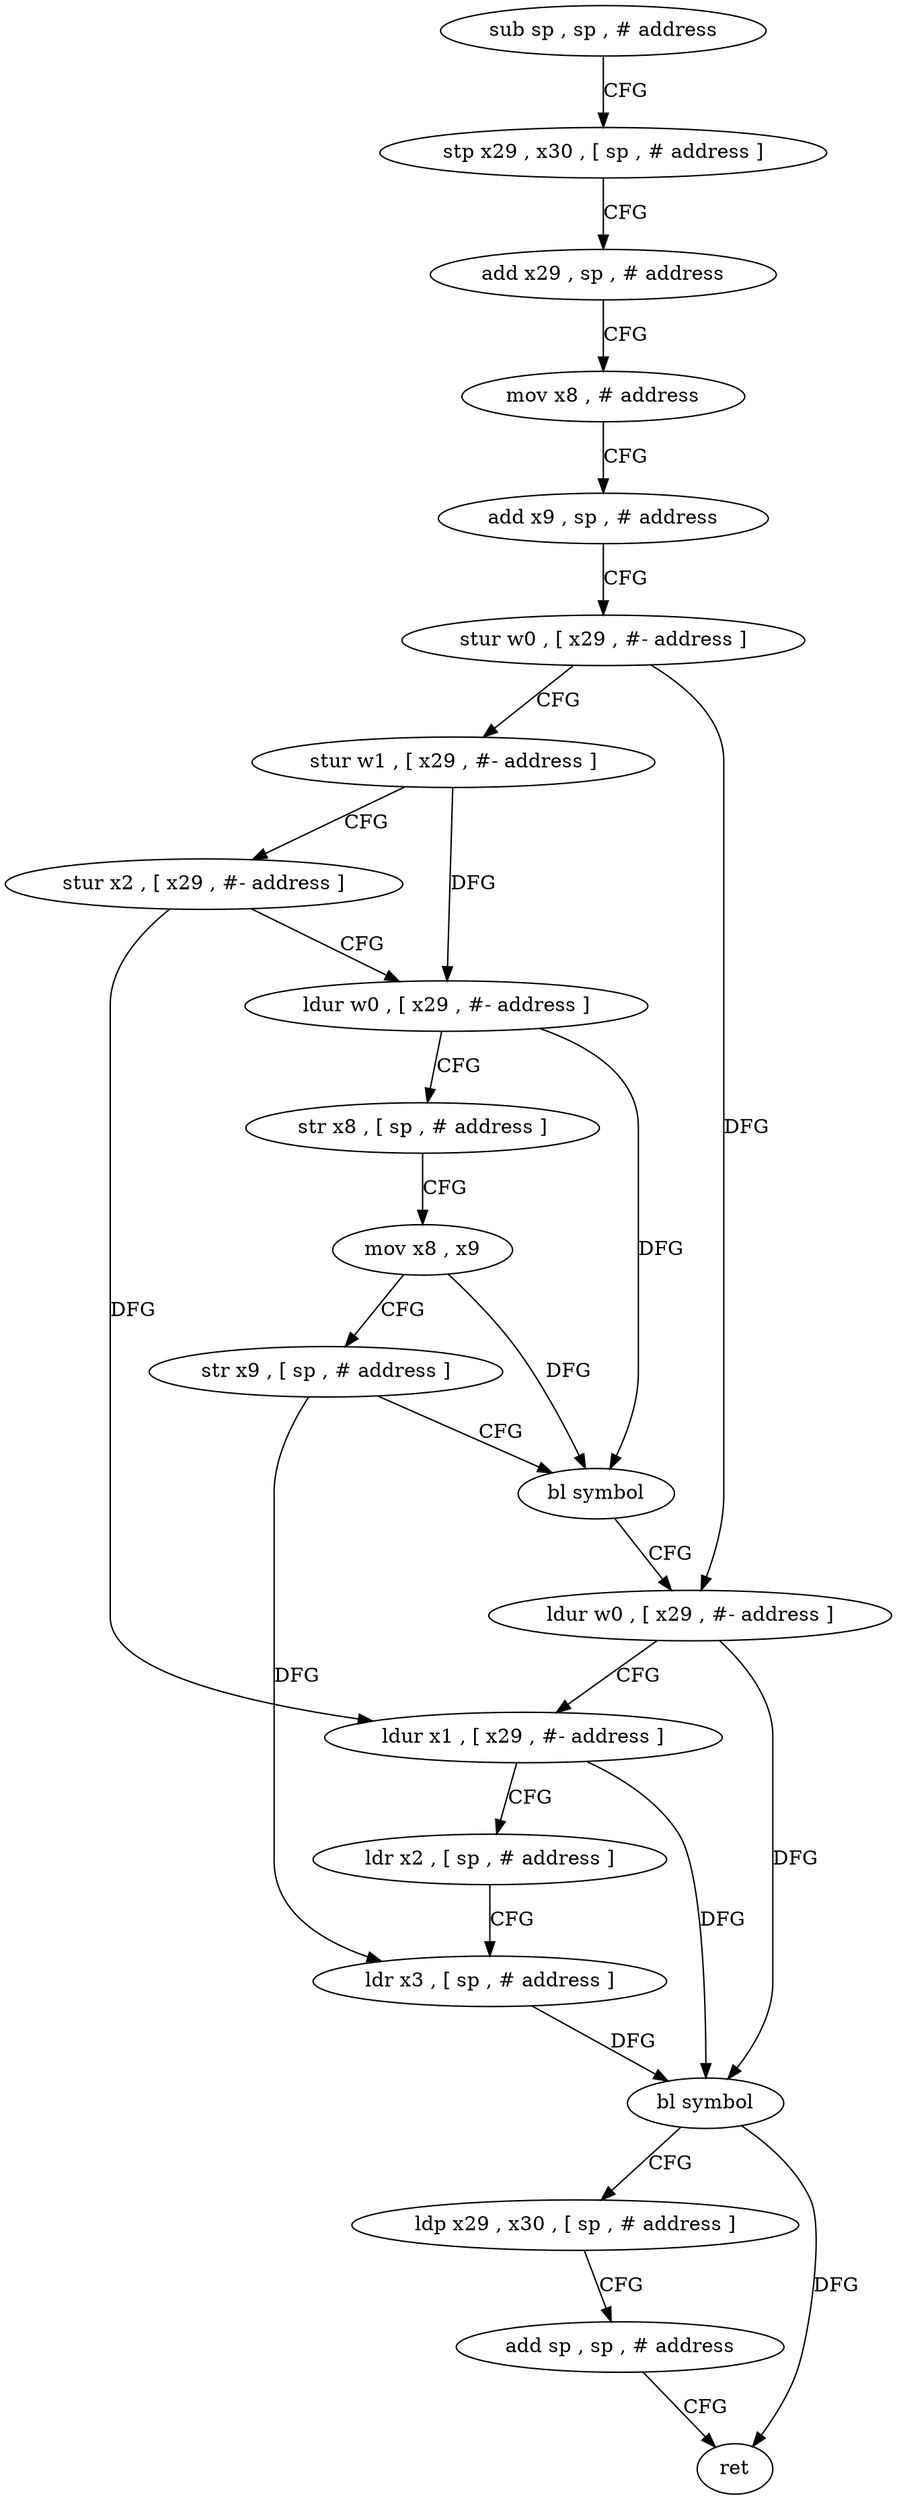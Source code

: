 digraph "func" {
"4220044" [label = "sub sp , sp , # address" ]
"4220048" [label = "stp x29 , x30 , [ sp , # address ]" ]
"4220052" [label = "add x29 , sp , # address" ]
"4220056" [label = "mov x8 , # address" ]
"4220060" [label = "add x9 , sp , # address" ]
"4220064" [label = "stur w0 , [ x29 , #- address ]" ]
"4220068" [label = "stur w1 , [ x29 , #- address ]" ]
"4220072" [label = "stur x2 , [ x29 , #- address ]" ]
"4220076" [label = "ldur w0 , [ x29 , #- address ]" ]
"4220080" [label = "str x8 , [ sp , # address ]" ]
"4220084" [label = "mov x8 , x9" ]
"4220088" [label = "str x9 , [ sp , # address ]" ]
"4220092" [label = "bl symbol" ]
"4220096" [label = "ldur w0 , [ x29 , #- address ]" ]
"4220100" [label = "ldur x1 , [ x29 , #- address ]" ]
"4220104" [label = "ldr x2 , [ sp , # address ]" ]
"4220108" [label = "ldr x3 , [ sp , # address ]" ]
"4220112" [label = "bl symbol" ]
"4220116" [label = "ldp x29 , x30 , [ sp , # address ]" ]
"4220120" [label = "add sp , sp , # address" ]
"4220124" [label = "ret" ]
"4220044" -> "4220048" [ label = "CFG" ]
"4220048" -> "4220052" [ label = "CFG" ]
"4220052" -> "4220056" [ label = "CFG" ]
"4220056" -> "4220060" [ label = "CFG" ]
"4220060" -> "4220064" [ label = "CFG" ]
"4220064" -> "4220068" [ label = "CFG" ]
"4220064" -> "4220096" [ label = "DFG" ]
"4220068" -> "4220072" [ label = "CFG" ]
"4220068" -> "4220076" [ label = "DFG" ]
"4220072" -> "4220076" [ label = "CFG" ]
"4220072" -> "4220100" [ label = "DFG" ]
"4220076" -> "4220080" [ label = "CFG" ]
"4220076" -> "4220092" [ label = "DFG" ]
"4220080" -> "4220084" [ label = "CFG" ]
"4220084" -> "4220088" [ label = "CFG" ]
"4220084" -> "4220092" [ label = "DFG" ]
"4220088" -> "4220092" [ label = "CFG" ]
"4220088" -> "4220108" [ label = "DFG" ]
"4220092" -> "4220096" [ label = "CFG" ]
"4220096" -> "4220100" [ label = "CFG" ]
"4220096" -> "4220112" [ label = "DFG" ]
"4220100" -> "4220104" [ label = "CFG" ]
"4220100" -> "4220112" [ label = "DFG" ]
"4220104" -> "4220108" [ label = "CFG" ]
"4220108" -> "4220112" [ label = "DFG" ]
"4220112" -> "4220116" [ label = "CFG" ]
"4220112" -> "4220124" [ label = "DFG" ]
"4220116" -> "4220120" [ label = "CFG" ]
"4220120" -> "4220124" [ label = "CFG" ]
}
